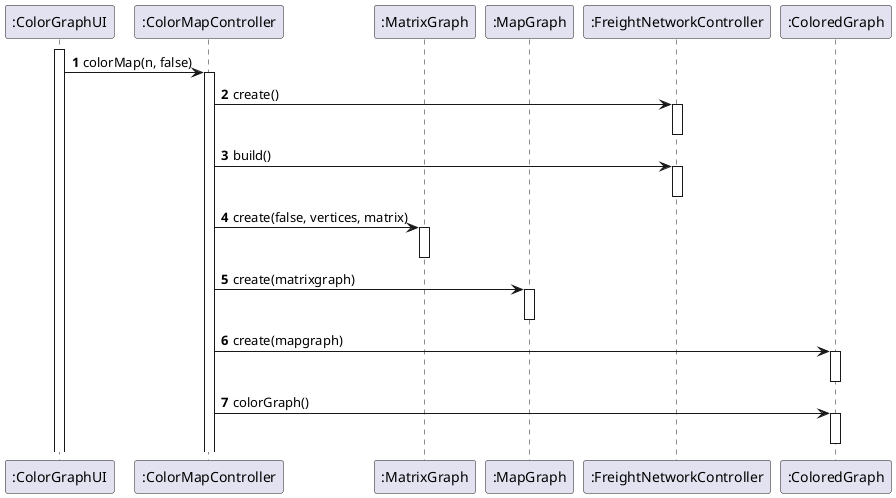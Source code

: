@startuml
'https://plantuml.com/sequence-diagram

autonumber
    participant ":ColorGraphUI" as ui
participant ":ColorMapController" as controller
participant ":MatrixGraph" as matrixgraph
participant ":MapGraph" as mapgraph
participant ":FreightNetworkController" as fcontroller
participant ":ColoredGraph" as cg
activate ui
ui -> controller: colorMap(n, false)
activate controller
controller -> fcontroller: create()
activate fcontroller
deactivate fcontroller
controller -> fcontroller: build()
activate fcontroller
deactivate fcontroller
controller -> matrixgraph: create(false, vertices, matrix)
activate matrixgraph
deactivate matrixgraph
controller -> mapgraph: create(matrixgraph)
activate mapgraph
deactivate mapgraph
controller -> cg: create(mapgraph)
activate cg
deactivate cg
controller -> cg: colorGraph()
activate cg
deactivate cg


@enduml